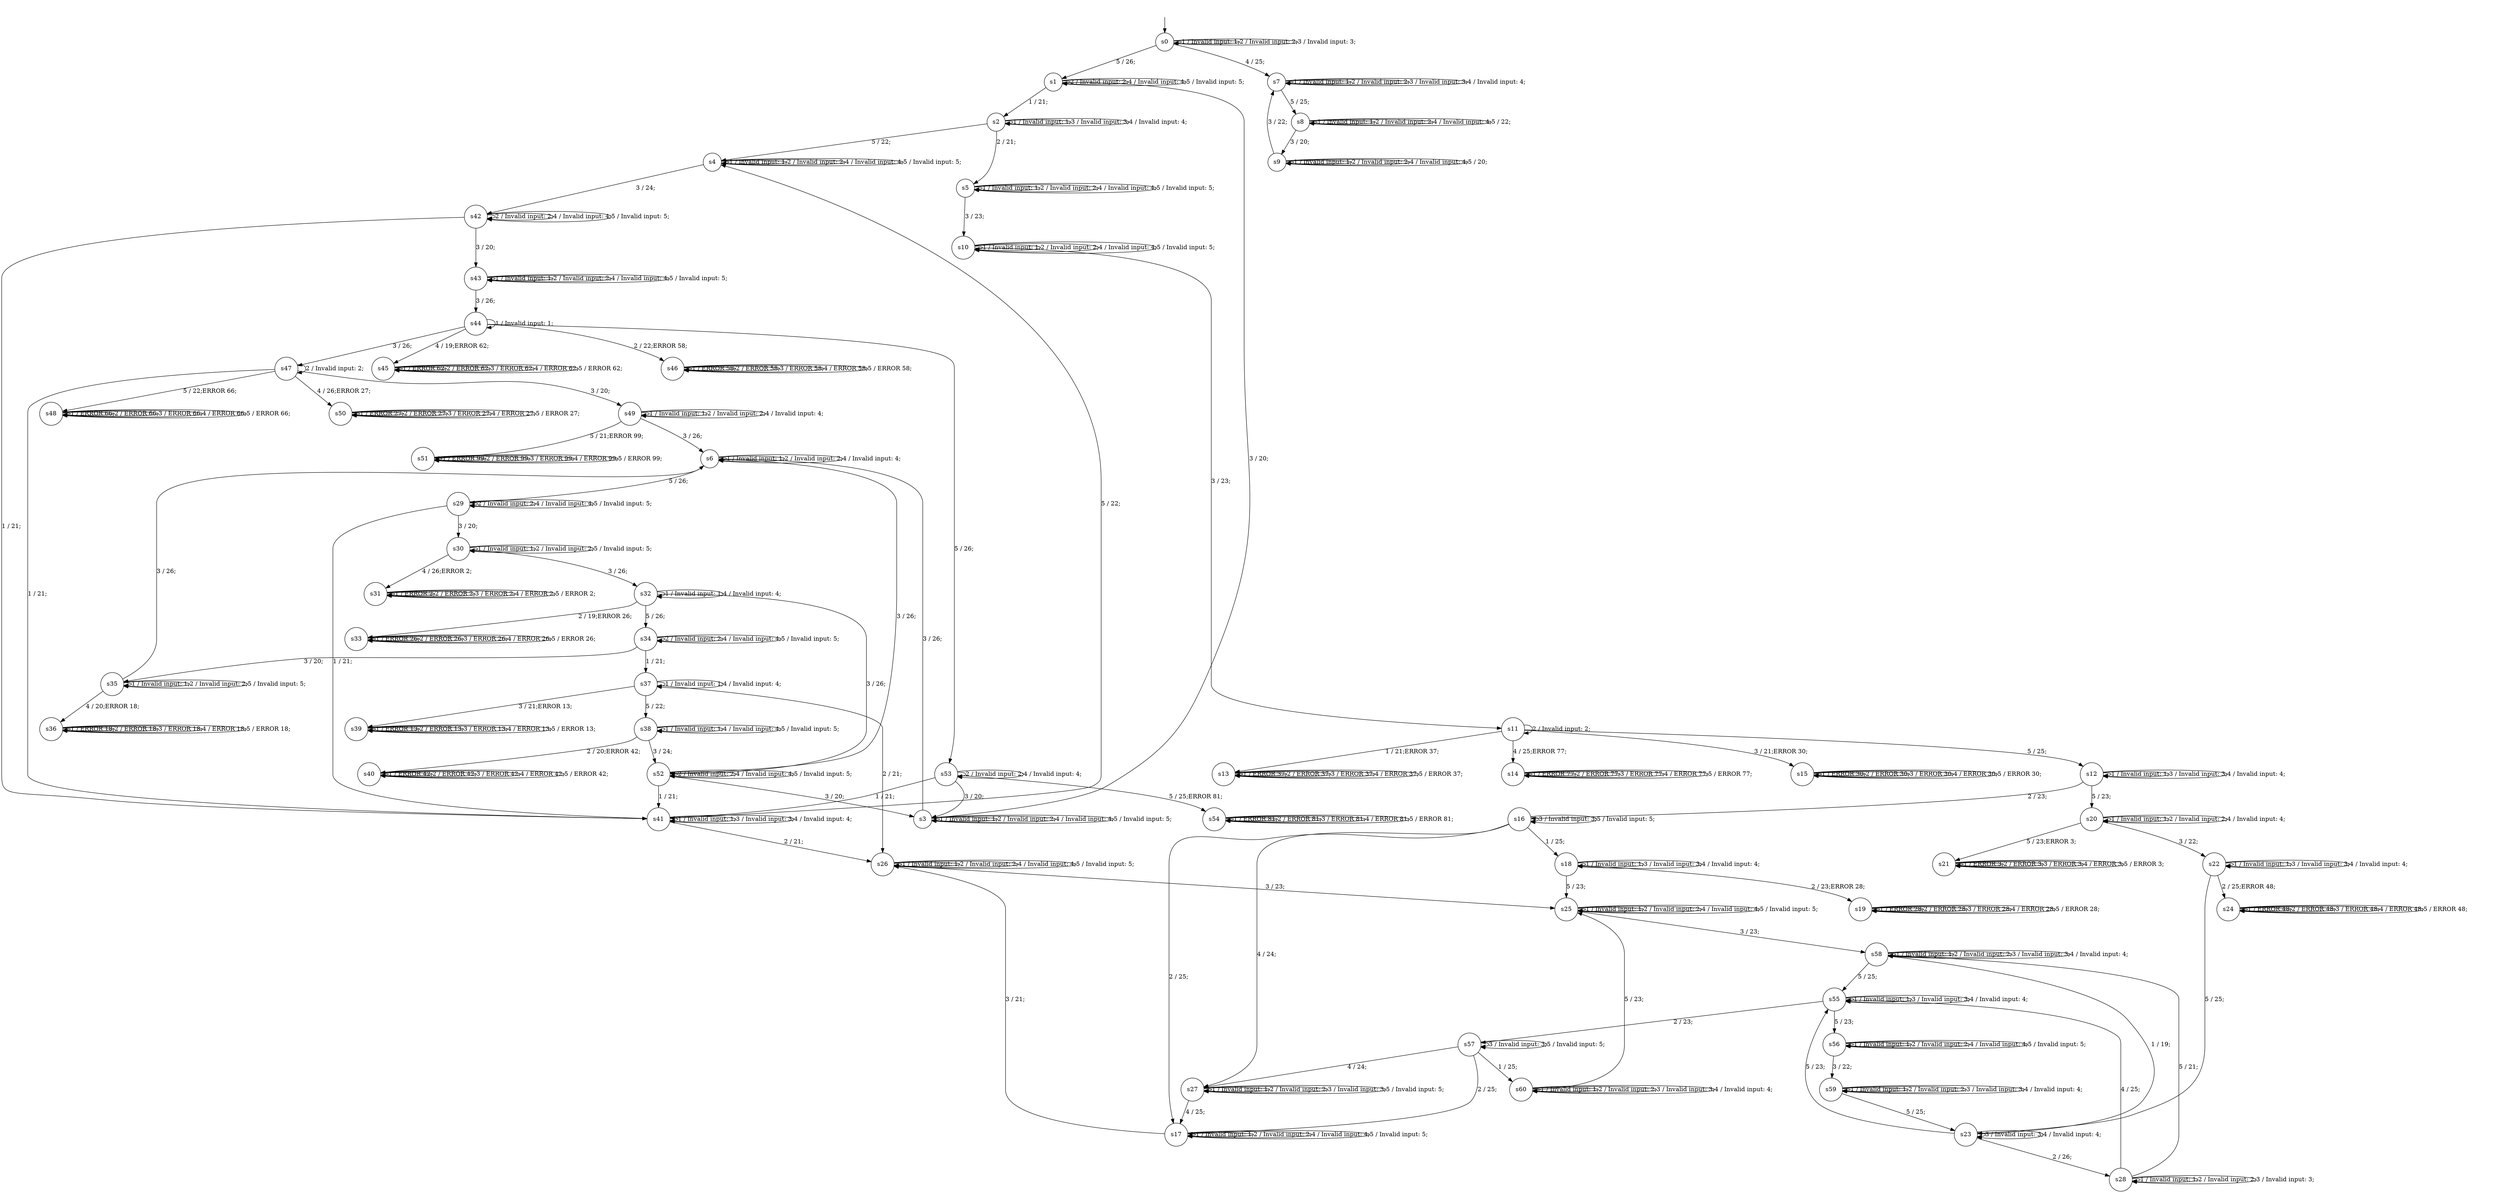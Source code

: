 digraph g {
__start0 [label="" shape="none"];

	s0 [shape="circle" label="s0"];
	s1 [shape="circle" label="s1"];
	s2 [shape="circle" label="s2"];
	s3 [shape="circle" label="s3"];
	s4 [shape="circle" label="s4"];
	s5 [shape="circle" label="s5"];
	s6 [shape="circle" label="s6"];
	s7 [shape="circle" label="s7"];
	s8 [shape="circle" label="s8"];
	s9 [shape="circle" label="s9"];
	s10 [shape="circle" label="s10"];
	s11 [shape="circle" label="s11"];
	s12 [shape="circle" label="s12"];
	s13 [shape="circle" label="s13"];
	s14 [shape="circle" label="s14"];
	s15 [shape="circle" label="s15"];
	s16 [shape="circle" label="s16"];
	s17 [shape="circle" label="s17"];
	s18 [shape="circle" label="s18"];
	s19 [shape="circle" label="s19"];
	s20 [shape="circle" label="s20"];
	s21 [shape="circle" label="s21"];
	s22 [shape="circle" label="s22"];
	s23 [shape="circle" label="s23"];
	s24 [shape="circle" label="s24"];
	s25 [shape="circle" label="s25"];
	s26 [shape="circle" label="s26"];
	s27 [shape="circle" label="s27"];
	s28 [shape="circle" label="s28"];
	s29 [shape="circle" label="s29"];
	s30 [shape="circle" label="s30"];
	s31 [shape="circle" label="s31"];
	s32 [shape="circle" label="s32"];
	s33 [shape="circle" label="s33"];
	s34 [shape="circle" label="s34"];
	s35 [shape="circle" label="s35"];
	s36 [shape="circle" label="s36"];
	s37 [shape="circle" label="s37"];
	s38 [shape="circle" label="s38"];
	s39 [shape="circle" label="s39"];
	s40 [shape="circle" label="s40"];
	s41 [shape="circle" label="s41"];
	s42 [shape="circle" label="s42"];
	s43 [shape="circle" label="s43"];
	s44 [shape="circle" label="s44"];
	s45 [shape="circle" label="s45"];
	s46 [shape="circle" label="s46"];
	s47 [shape="circle" label="s47"];
	s48 [shape="circle" label="s48"];
	s49 [shape="circle" label="s49"];
	s50 [shape="circle" label="s50"];
	s51 [shape="circle" label="s51"];
	s52 [shape="circle" label="s52"];
	s53 [shape="circle" label="s53"];
	s54 [shape="circle" label="s54"];
	s55 [shape="circle" label="s55"];
	s56 [shape="circle" label="s56"];
	s57 [shape="circle" label="s57"];
	s58 [shape="circle" label="s58"];
	s59 [shape="circle" label="s59"];
	s60 [shape="circle" label="s60"];
	s0 -> s0 [label="1 / Invalid input: 1;"];
	s0 -> s0 [label="2 / Invalid input: 2;"];
	s0 -> s0 [label="3 / Invalid input: 3;"];
	s0 -> s7 [label="4 / 25;"];
	s0 -> s1 [label="5 / 26;"];
	s1 -> s2 [label="1 / 21;"];
	s1 -> s1 [label="2 / Invalid input: 2;"];
	s1 -> s3 [label="3 / 20;"];
	s1 -> s1 [label="4 / Invalid input: 4;"];
	s1 -> s1 [label="5 / Invalid input: 5;"];
	s2 -> s2 [label="1 / Invalid input: 1;"];
	s2 -> s5 [label="2 / 21;"];
	s2 -> s2 [label="3 / Invalid input: 3;"];
	s2 -> s2 [label="4 / Invalid input: 4;"];
	s2 -> s4 [label="5 / 22;"];
	s3 -> s3 [label="1 / Invalid input: 1;"];
	s3 -> s3 [label="2 / Invalid input: 2;"];
	s3 -> s6 [label="3 / 26;"];
	s3 -> s3 [label="4 / Invalid input: 4;"];
	s3 -> s3 [label="5 / Invalid input: 5;"];
	s4 -> s4 [label="1 / Invalid input: 1;"];
	s4 -> s4 [label="2 / Invalid input: 2;"];
	s4 -> s42 [label="3 / 24;"];
	s4 -> s4 [label="4 / Invalid input: 4;"];
	s4 -> s4 [label="5 / Invalid input: 5;"];
	s5 -> s5 [label="1 / Invalid input: 1;"];
	s5 -> s5 [label="2 / Invalid input: 2;"];
	s5 -> s10 [label="3 / 23;"];
	s5 -> s5 [label="4 / Invalid input: 4;"];
	s5 -> s5 [label="5 / Invalid input: 5;"];
	s6 -> s6 [label="1 / Invalid input: 1;"];
	s6 -> s6 [label="2 / Invalid input: 2;"];
	s6 -> s52 [label="3 / 26;"];
	s6 -> s6 [label="4 / Invalid input: 4;"];
	s6 -> s29 [label="5 / 26;"];
	s7 -> s7 [label="1 / Invalid input: 1;"];
	s7 -> s7 [label="2 / Invalid input: 2;"];
	s7 -> s7 [label="3 / Invalid input: 3;"];
	s7 -> s7 [label="4 / Invalid input: 4;"];
	s7 -> s8 [label="5 / 25;"];
	s8 -> s8 [label="1 / Invalid input: 1;"];
	s8 -> s8 [label="2 / Invalid input: 2;"];
	s8 -> s9 [label="3 / 20;"];
	s8 -> s8 [label="4 / Invalid input: 4;"];
	s8 -> s8 [label="5 / 22;"];
	s9 -> s9 [label="1 / Invalid input: 1;"];
	s9 -> s9 [label="2 / Invalid input: 2;"];
	s9 -> s7 [label="3 / 22;"];
	s9 -> s9 [label="4 / Invalid input: 4;"];
	s9 -> s9 [label="5 / 20;"];
	s10 -> s10 [label="1 / Invalid input: 1;"];
	s10 -> s10 [label="2 / Invalid input: 2;"];
	s10 -> s11 [label="3 / 23;"];
	s10 -> s10 [label="4 / Invalid input: 4;"];
	s10 -> s10 [label="5 / Invalid input: 5;"];
	s11 -> s13 [label="1 / 21;ERROR 37;"];
	s11 -> s11 [label="2 / Invalid input: 2;"];
	s11 -> s15 [label="3 / 21;ERROR 30;"];
	s11 -> s14 [label="4 / 25;ERROR 77;"];
	s11 -> s12 [label="5 / 25;"];
	s12 -> s12 [label="1 / Invalid input: 1;"];
	s12 -> s16 [label="2 / 23;"];
	s12 -> s12 [label="3 / Invalid input: 3;"];
	s12 -> s12 [label="4 / Invalid input: 4;"];
	s12 -> s20 [label="5 / 23;"];
	s13 -> s13 [label="1 / ERROR 37;"];
	s13 -> s13 [label="2 / ERROR 37;"];
	s13 -> s13 [label="3 / ERROR 37;"];
	s13 -> s13 [label="4 / ERROR 37;"];
	s13 -> s13 [label="5 / ERROR 37;"];
	s14 -> s14 [label="1 / ERROR 77;"];
	s14 -> s14 [label="2 / ERROR 77;"];
	s14 -> s14 [label="3 / ERROR 77;"];
	s14 -> s14 [label="4 / ERROR 77;"];
	s14 -> s14 [label="5 / ERROR 77;"];
	s15 -> s15 [label="1 / ERROR 30;"];
	s15 -> s15 [label="2 / ERROR 30;"];
	s15 -> s15 [label="3 / ERROR 30;"];
	s15 -> s15 [label="4 / ERROR 30;"];
	s15 -> s15 [label="5 / ERROR 30;"];
	s16 -> s18 [label="1 / 25;"];
	s16 -> s17 [label="2 / 25;"];
	s16 -> s16 [label="3 / Invalid input: 3;"];
	s16 -> s27 [label="4 / 24;"];
	s16 -> s16 [label="5 / Invalid input: 5;"];
	s17 -> s17 [label="1 / Invalid input: 1;"];
	s17 -> s17 [label="2 / Invalid input: 2;"];
	s17 -> s26 [label="3 / 21;"];
	s17 -> s17 [label="4 / Invalid input: 4;"];
	s17 -> s17 [label="5 / Invalid input: 5;"];
	s18 -> s18 [label="1 / Invalid input: 1;"];
	s18 -> s19 [label="2 / 23;ERROR 28;"];
	s18 -> s18 [label="3 / Invalid input: 3;"];
	s18 -> s18 [label="4 / Invalid input: 4;"];
	s18 -> s25 [label="5 / 23;"];
	s19 -> s19 [label="1 / ERROR 28;"];
	s19 -> s19 [label="2 / ERROR 28;"];
	s19 -> s19 [label="3 / ERROR 28;"];
	s19 -> s19 [label="4 / ERROR 28;"];
	s19 -> s19 [label="5 / ERROR 28;"];
	s20 -> s20 [label="1 / Invalid input: 1;"];
	s20 -> s20 [label="2 / Invalid input: 2;"];
	s20 -> s22 [label="3 / 22;"];
	s20 -> s20 [label="4 / Invalid input: 4;"];
	s20 -> s21 [label="5 / 23;ERROR 3;"];
	s21 -> s21 [label="1 / ERROR 3;"];
	s21 -> s21 [label="2 / ERROR 3;"];
	s21 -> s21 [label="3 / ERROR 3;"];
	s21 -> s21 [label="4 / ERROR 3;"];
	s21 -> s21 [label="5 / ERROR 3;"];
	s22 -> s22 [label="1 / Invalid input: 1;"];
	s22 -> s24 [label="2 / 25;ERROR 48;"];
	s22 -> s22 [label="3 / Invalid input: 3;"];
	s22 -> s22 [label="4 / Invalid input: 4;"];
	s22 -> s23 [label="5 / 25;"];
	s23 -> s58 [label="1 / 19;"];
	s23 -> s28 [label="2 / 26;"];
	s23 -> s23 [label="3 / Invalid input: 3;"];
	s23 -> s23 [label="4 / Invalid input: 4;"];
	s23 -> s55 [label="5 / 23;"];
	s24 -> s24 [label="1 / ERROR 48;"];
	s24 -> s24 [label="2 / ERROR 48;"];
	s24 -> s24 [label="3 / ERROR 48;"];
	s24 -> s24 [label="4 / ERROR 48;"];
	s24 -> s24 [label="5 / ERROR 48;"];
	s25 -> s25 [label="1 / Invalid input: 1;"];
	s25 -> s25 [label="2 / Invalid input: 2;"];
	s25 -> s58 [label="3 / 23;"];
	s25 -> s25 [label="4 / Invalid input: 4;"];
	s25 -> s25 [label="5 / Invalid input: 5;"];
	s26 -> s26 [label="1 / Invalid input: 1;"];
	s26 -> s26 [label="2 / Invalid input: 2;"];
	s26 -> s25 [label="3 / 23;"];
	s26 -> s26 [label="4 / Invalid input: 4;"];
	s26 -> s26 [label="5 / Invalid input: 5;"];
	s27 -> s27 [label="1 / Invalid input: 1;"];
	s27 -> s27 [label="2 / Invalid input: 2;"];
	s27 -> s27 [label="3 / Invalid input: 3;"];
	s27 -> s17 [label="4 / 25;"];
	s27 -> s27 [label="5 / Invalid input: 5;"];
	s28 -> s28 [label="1 / Invalid input: 1;"];
	s28 -> s28 [label="2 / Invalid input: 2;"];
	s28 -> s28 [label="3 / Invalid input: 3;"];
	s28 -> s55 [label="4 / 25;"];
	s28 -> s58 [label="5 / 21;"];
	s29 -> s41 [label="1 / 21;"];
	s29 -> s29 [label="2 / Invalid input: 2;"];
	s29 -> s30 [label="3 / 20;"];
	s29 -> s29 [label="4 / Invalid input: 4;"];
	s29 -> s29 [label="5 / Invalid input: 5;"];
	s30 -> s30 [label="1 / Invalid input: 1;"];
	s30 -> s30 [label="2 / Invalid input: 2;"];
	s30 -> s32 [label="3 / 26;"];
	s30 -> s31 [label="4 / 26;ERROR 2;"];
	s30 -> s30 [label="5 / Invalid input: 5;"];
	s31 -> s31 [label="1 / ERROR 2;"];
	s31 -> s31 [label="2 / ERROR 2;"];
	s31 -> s31 [label="3 / ERROR 2;"];
	s31 -> s31 [label="4 / ERROR 2;"];
	s31 -> s31 [label="5 / ERROR 2;"];
	s32 -> s32 [label="1 / Invalid input: 1;"];
	s32 -> s33 [label="2 / 19;ERROR 26;"];
	s32 -> s52 [label="3 / 26;"];
	s32 -> s32 [label="4 / Invalid input: 4;"];
	s32 -> s34 [label="5 / 26;"];
	s33 -> s33 [label="1 / ERROR 26;"];
	s33 -> s33 [label="2 / ERROR 26;"];
	s33 -> s33 [label="3 / ERROR 26;"];
	s33 -> s33 [label="4 / ERROR 26;"];
	s33 -> s33 [label="5 / ERROR 26;"];
	s34 -> s37 [label="1 / 21;"];
	s34 -> s34 [label="2 / Invalid input: 2;"];
	s34 -> s35 [label="3 / 20;"];
	s34 -> s34 [label="4 / Invalid input: 4;"];
	s34 -> s34 [label="5 / Invalid input: 5;"];
	s35 -> s35 [label="1 / Invalid input: 1;"];
	s35 -> s35 [label="2 / Invalid input: 2;"];
	s35 -> s6 [label="3 / 26;"];
	s35 -> s36 [label="4 / 20;ERROR 18;"];
	s35 -> s35 [label="5 / Invalid input: 5;"];
	s36 -> s36 [label="1 / ERROR 18;"];
	s36 -> s36 [label="2 / ERROR 18;"];
	s36 -> s36 [label="3 / ERROR 18;"];
	s36 -> s36 [label="4 / ERROR 18;"];
	s36 -> s36 [label="5 / ERROR 18;"];
	s37 -> s37 [label="1 / Invalid input: 1;"];
	s37 -> s26 [label="2 / 21;"];
	s37 -> s39 [label="3 / 21;ERROR 13;"];
	s37 -> s37 [label="4 / Invalid input: 4;"];
	s37 -> s38 [label="5 / 22;"];
	s38 -> s38 [label="1 / Invalid input: 1;"];
	s38 -> s40 [label="2 / 20;ERROR 42;"];
	s38 -> s52 [label="3 / 24;"];
	s38 -> s38 [label="4 / Invalid input: 4;"];
	s38 -> s38 [label="5 / Invalid input: 5;"];
	s39 -> s39 [label="1 / ERROR 13;"];
	s39 -> s39 [label="2 / ERROR 13;"];
	s39 -> s39 [label="3 / ERROR 13;"];
	s39 -> s39 [label="4 / ERROR 13;"];
	s39 -> s39 [label="5 / ERROR 13;"];
	s40 -> s40 [label="1 / ERROR 42;"];
	s40 -> s40 [label="2 / ERROR 42;"];
	s40 -> s40 [label="3 / ERROR 42;"];
	s40 -> s40 [label="4 / ERROR 42;"];
	s40 -> s40 [label="5 / ERROR 42;"];
	s41 -> s41 [label="1 / Invalid input: 1;"];
	s41 -> s26 [label="2 / 21;"];
	s41 -> s41 [label="3 / Invalid input: 3;"];
	s41 -> s41 [label="4 / Invalid input: 4;"];
	s41 -> s4 [label="5 / 22;"];
	s42 -> s41 [label="1 / 21;"];
	s42 -> s42 [label="2 / Invalid input: 2;"];
	s42 -> s43 [label="3 / 20;"];
	s42 -> s42 [label="4 / Invalid input: 4;"];
	s42 -> s42 [label="5 / Invalid input: 5;"];
	s43 -> s43 [label="1 / Invalid input: 1;"];
	s43 -> s43 [label="2 / Invalid input: 2;"];
	s43 -> s44 [label="3 / 26;"];
	s43 -> s43 [label="4 / Invalid input: 4;"];
	s43 -> s43 [label="5 / Invalid input: 5;"];
	s44 -> s44 [label="1 / Invalid input: 1;"];
	s44 -> s46 [label="2 / 22;ERROR 58;"];
	s44 -> s47 [label="3 / 26;"];
	s44 -> s45 [label="4 / 19;ERROR 62;"];
	s44 -> s53 [label="5 / 26;"];
	s45 -> s45 [label="1 / ERROR 62;"];
	s45 -> s45 [label="2 / ERROR 62;"];
	s45 -> s45 [label="3 / ERROR 62;"];
	s45 -> s45 [label="4 / ERROR 62;"];
	s45 -> s45 [label="5 / ERROR 62;"];
	s46 -> s46 [label="1 / ERROR 58;"];
	s46 -> s46 [label="2 / ERROR 58;"];
	s46 -> s46 [label="3 / ERROR 58;"];
	s46 -> s46 [label="4 / ERROR 58;"];
	s46 -> s46 [label="5 / ERROR 58;"];
	s47 -> s41 [label="1 / 21;"];
	s47 -> s47 [label="2 / Invalid input: 2;"];
	s47 -> s49 [label="3 / 20;"];
	s47 -> s50 [label="4 / 26;ERROR 27;"];
	s47 -> s48 [label="5 / 22;ERROR 66;"];
	s48 -> s48 [label="1 / ERROR 66;"];
	s48 -> s48 [label="2 / ERROR 66;"];
	s48 -> s48 [label="3 / ERROR 66;"];
	s48 -> s48 [label="4 / ERROR 66;"];
	s48 -> s48 [label="5 / ERROR 66;"];
	s49 -> s49 [label="1 / Invalid input: 1;"];
	s49 -> s49 [label="2 / Invalid input: 2;"];
	s49 -> s6 [label="3 / 26;"];
	s49 -> s49 [label="4 / Invalid input: 4;"];
	s49 -> s51 [label="5 / 21;ERROR 99;"];
	s50 -> s50 [label="1 / ERROR 27;"];
	s50 -> s50 [label="2 / ERROR 27;"];
	s50 -> s50 [label="3 / ERROR 27;"];
	s50 -> s50 [label="4 / ERROR 27;"];
	s50 -> s50 [label="5 / ERROR 27;"];
	s51 -> s51 [label="1 / ERROR 99;"];
	s51 -> s51 [label="2 / ERROR 99;"];
	s51 -> s51 [label="3 / ERROR 99;"];
	s51 -> s51 [label="4 / ERROR 99;"];
	s51 -> s51 [label="5 / ERROR 99;"];
	s52 -> s41 [label="1 / 21;"];
	s52 -> s52 [label="2 / Invalid input: 2;"];
	s52 -> s3 [label="3 / 20;"];
	s52 -> s52 [label="4 / Invalid input: 4;"];
	s52 -> s52 [label="5 / Invalid input: 5;"];
	s53 -> s41 [label="1 / 21;"];
	s53 -> s53 [label="2 / Invalid input: 2;"];
	s53 -> s3 [label="3 / 20;"];
	s53 -> s53 [label="4 / Invalid input: 4;"];
	s53 -> s54 [label="5 / 25;ERROR 81;"];
	s54 -> s54 [label="1 / ERROR 81;"];
	s54 -> s54 [label="2 / ERROR 81;"];
	s54 -> s54 [label="3 / ERROR 81;"];
	s54 -> s54 [label="4 / ERROR 81;"];
	s54 -> s54 [label="5 / ERROR 81;"];
	s55 -> s55 [label="1 / Invalid input: 1;"];
	s55 -> s57 [label="2 / 23;"];
	s55 -> s55 [label="3 / Invalid input: 3;"];
	s55 -> s55 [label="4 / Invalid input: 4;"];
	s55 -> s56 [label="5 / 23;"];
	s56 -> s56 [label="1 / Invalid input: 1;"];
	s56 -> s56 [label="2 / Invalid input: 2;"];
	s56 -> s59 [label="3 / 22;"];
	s56 -> s56 [label="4 / Invalid input: 4;"];
	s56 -> s56 [label="5 / Invalid input: 5;"];
	s57 -> s60 [label="1 / 25;"];
	s57 -> s17 [label="2 / 25;"];
	s57 -> s57 [label="3 / Invalid input: 3;"];
	s57 -> s27 [label="4 / 24;"];
	s57 -> s57 [label="5 / Invalid input: 5;"];
	s58 -> s58 [label="1 / Invalid input: 1;"];
	s58 -> s58 [label="2 / Invalid input: 2;"];
	s58 -> s58 [label="3 / Invalid input: 3;"];
	s58 -> s58 [label="4 / Invalid input: 4;"];
	s58 -> s55 [label="5 / 25;"];
	s59 -> s59 [label="1 / Invalid input: 1;"];
	s59 -> s59 [label="2 / Invalid input: 2;"];
	s59 -> s59 [label="3 / Invalid input: 3;"];
	s59 -> s59 [label="4 / Invalid input: 4;"];
	s59 -> s23 [label="5 / 25;"];
	s60 -> s60 [label="1 / Invalid input: 1;"];
	s60 -> s60 [label="2 / Invalid input: 2;"];
	s60 -> s60 [label="3 / Invalid input: 3;"];
	s60 -> s60 [label="4 / Invalid input: 4;"];
	s60 -> s25 [label="5 / 23;"];

__start0 -> s0;
}
